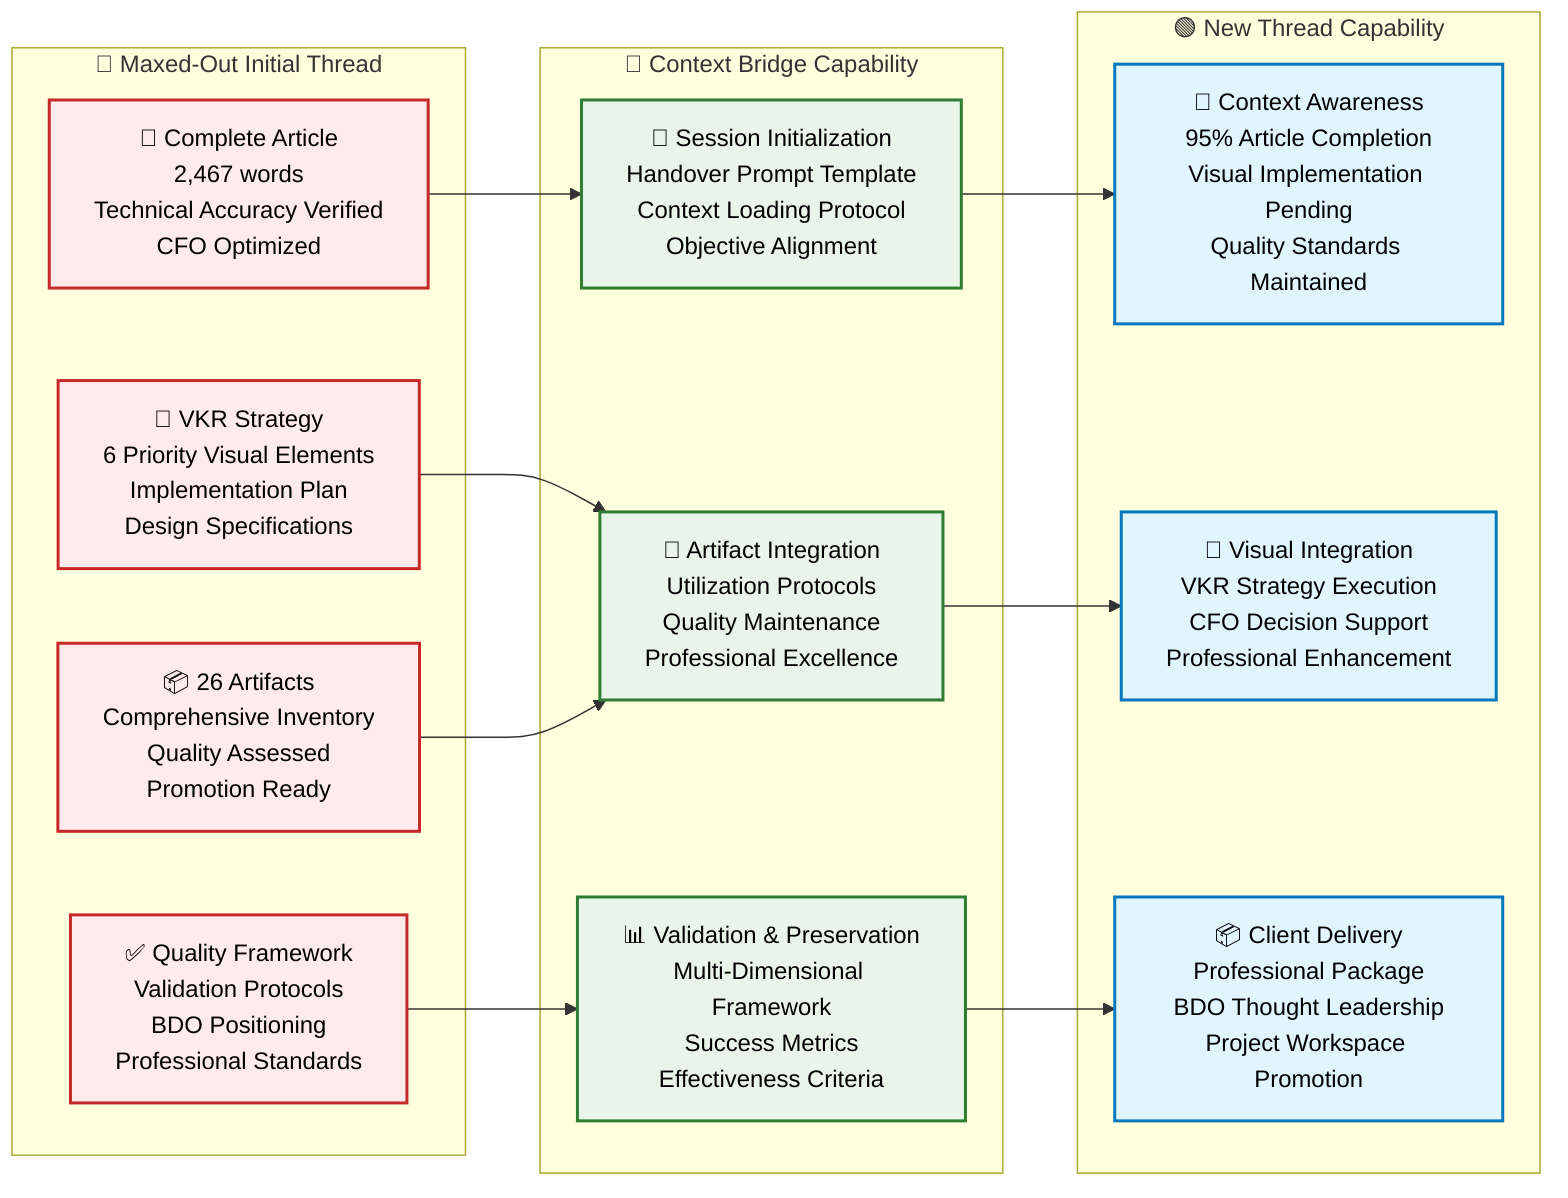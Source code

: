 graph LR
    subgraph MaxedThread["🔴 Maxed-Out Initial Thread"]
        MA[📄 Complete Article<br/>2,467 words<br/>Technical Accuracy Verified<br/>CFO Optimized]

        VS[🎨 VKR Strategy<br/>6 Priority Visual Elements<br/>Implementation Plan<br/>Design Specifications]

        QF[✅ Quality Framework<br/>Validation Protocols<br/>BDO Positioning<br/>Professional Standards]

        AR[📦 26 Artifacts<br/>Comprehensive Inventory<br/>Quality Assessed<br/>Promotion Ready]
    end

    subgraph BridgeCapability["🌉 Context Bridge Capability"]
        SIT[🚀 Session Initialization<br/>Handover Prompt Template<br/>Context Loading Protocol<br/>Objective Alignment]

        AIP[🔧 Artifact Integration<br/>Utilization Protocols<br/>Quality Maintenance<br/>Professional Excellence]

        VPF[📊 Validation & Preservation<br/>Multi-Dimensional Framework<br/>Success Metrics<br/>Effectiveness Criteria]
    end

    subgraph NewThread["🟢 New Thread Capability"]
        CA[🎯 Context Awareness<br/>95% Article Completion<br/>Visual Implementation Pending<br/>Quality Standards Maintained]

        VI[🎨 Visual Integration<br/>VKR Strategy Execution<br/>CFO Decision Support<br/>Professional Enhancement]

        CD[📦 Client Delivery<br/>Professional Package<br/>BDO Thought Leadership<br/>Project Workspace Promotion]
    end

    MA --> SIT
    VS --> AIP
    QF --> VPF
    AR --> AIP

    SIT --> CA
    AIP --> VI
    VPF --> CD

    classDef maxed fill:#ffebee,stroke:#c62828,stroke-width:2px,color:#000000
    classDef bridge fill:#e8f5e8,stroke:#2e7d32,stroke-width:2px,color:#000000
    classDef new fill:#e1f5fe,stroke:#0277bd,stroke-width:2px,color:#000000

    class MA,VS,QF,AR maxed
    class SIT,AIP,VPF bridge
    class CA,VI,CD new